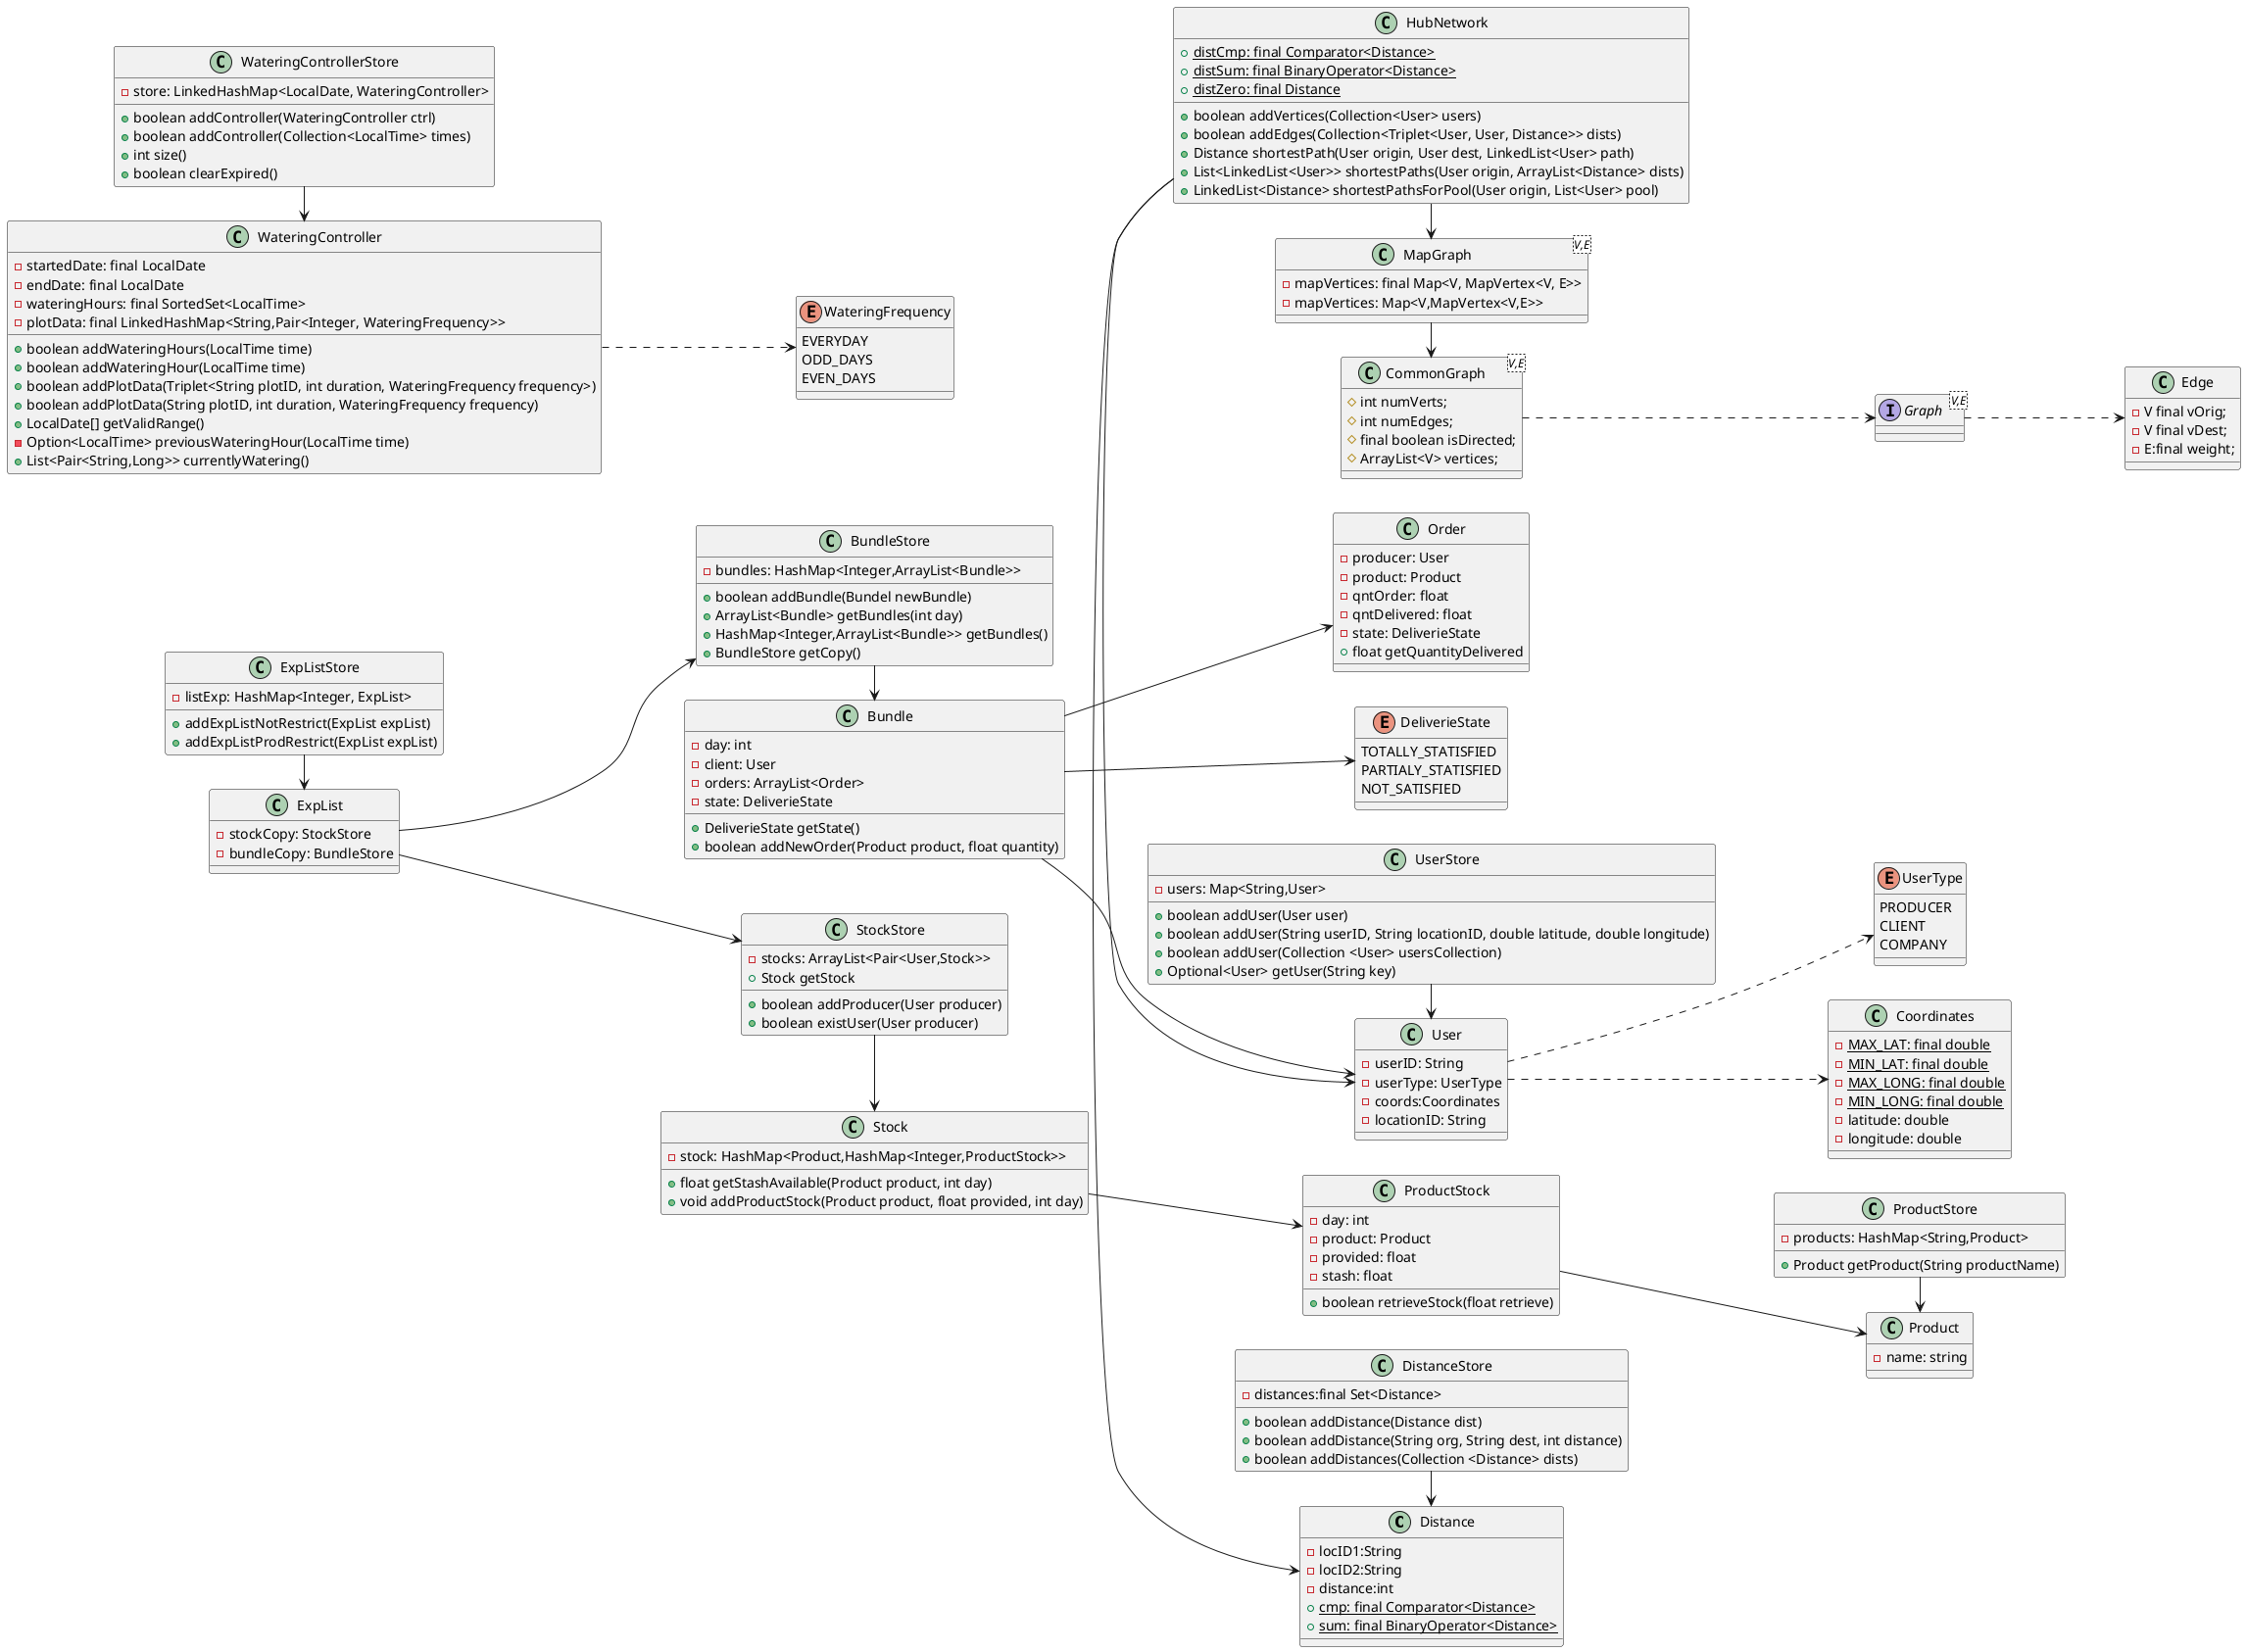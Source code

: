 @startuml

left to right direction

class Distance{
    -locID1:String
    -locID2:String
    -distance:int
    +cmp: {static} final Comparator<Distance>
    +sum: {static} final BinaryOperator<Distance>
}

class Coordinates{
    -MAX_LAT: {static} final double
    -MIN_LAT: {static} final double
    -MAX_LONG: {static} final double
    -MIN_LONG: {static} final double 
    -latitude: double
    -longitude: double
}

class User{
    -userID: String
    -userType: UserType
    -coords:Coordinates
    -locationID: String
}
User ..> UserType
User ..> Coordinates

class MapGraph{
    -mapVertices: final Map<V, MapVertex<V, E>> 
}

MapGraph -> CommonGraph

'Localization
 enum UserType{
     PRODUCER
     CLIENT
     COMPANY
 }

class HubNetwork{
    +distCmp: {static} final Comparator<Distance>
    +distSum: {static} final BinaryOperator<Distance>
    +distZero: {static} final Distance
    +boolean addVertices(Collection<User> users)
    +boolean addEdges(Collection<Triplet<User, User, Distance>> dists)
    +Distance shortestPath(User origin, User dest, LinkedList<User> path)
    +List<LinkedList<User>> shortestPaths(User origin, ArrayList<Distance> dists)
    +LinkedList<Distance> shortestPathsForPool(User origin, List<User> pool)
}
HubNetwork -> User
HubNetwork -> Distance
HubNetwork -> MapGraph

class MapGraph<V,E>{
    -mapVertices: Map<V,MapVertex<V,E>>

}

class CommonGraph<V,E>{
    #int numVerts;
    #int numEdges;
    #final boolean isDirected;
    #ArrayList<V> vertices;    
}
CommonGraph ..> Graph

interface Graph<V,E>{
}

'implements ..>
'extends ->
Graph ..> Edge


class Edge{
    -V final vOrig;
    -V final vDest;
    -E:final weight;
}

class WateringController{
    -startedDate: final LocalDate
    -endDate: final LocalDate
    -wateringHours: final SortedSet<LocalTime>
    -plotData: final LinkedHashMap<String,Pair<Integer, WateringFrequency>>
    +boolean addWateringHours(LocalTime time)
    +boolean addWateringHour(LocalTime time)
    +boolean addPlotData(Triplet<String plotID, int duration, WateringFrequency frequency>)
    +boolean addPlotData(String plotID, int duration, WateringFrequency frequency)
    +LocalDate[] getValidRange()
    -Option<LocalTime> previousWateringHour(LocalTime time)
    +List<Pair<String,Long>> currentlyWatering()
}

WateringController ..> WateringFrequency


enum WateringFrequency{
    EVERYDAY
    ODD_DAYS
    EVEN_DAYS
}


'STORES
class UserStore{
    -users: Map<String,User>
    +boolean addUser(User user)
    +boolean addUser(String userID, String locationID, double latitude, double longitude)
    +boolean addUser(Collection <User> usersCollection)
    +Optional<User> getUser(String key)
}
UserStore -> User

class DistanceStore{
    -distances:final Set<Distance>
    +boolean addDistance(Distance dist)
    +boolean addDistance(String org, String dest, int distance)
    +boolean addDistances(Collection <Distance> dists)
}
DistanceStore -> Distance

class WateringControllerStore{
    -store: LinkedHashMap<LocalDate, WateringController>
    +boolean addController(WateringController ctrl)
    +boolean addController(Collection<LocalTime> times)
    +int size()
    +boolean clearExpired()
}
WateringControllerStore -> WateringController

class BundleStore{
     - bundles: HashMap<Integer,ArrayList<Bundle>>
     + boolean addBundle(Bundel newBundle)
     + ArrayList<Bundle> getBundles(int day)
     + HashMap<Integer,ArrayList<Bundle>> getBundles()
     + BundleStore getCopy()
}

BundleStore -> Bundle

class Bundle{
    - day: int
    - client: User
    - orders: ArrayList<Order>
    - state: DeliverieState
    + DeliverieState getState()
    + boolean addNewOrder(Product product, float quantity)
}

Bundle --> User
Bundle --> Order
Bundle --> DeliverieState

class Order{
    - producer: User
    - product: Product
    - qntOrder: float 
    - qntDelivered: float
    - state: DeliverieState
    + float getQuantityDelivered
}

enum DeliverieState{
    TOTALLY_STATISFIED
    PARTIALY_STATISFIED
    NOT_SATISFIED
}


class ProductStore{
    - products: HashMap<String,Product>
    + Product getProduct(String productName)
}
ProductStore -> Product

class Product{
    - name: string 
}


class StockStore{
    - stocks: ArrayList<Pair<User,Stock>>
    + boolean addProducer(User producer)
    + boolean existUser(User producer)
    + Stock getStock
}

class Stock{
    - stock: HashMap<Product,HashMap<Integer,ProductStock>>
    + float getStashAvailable(Product product, int day)
    + void addProductStock(Product product, float provided, int day)
}

class ProductStock{
    - day: int
    - product: Product
    - provided: float
    - stash: float
    + boolean retrieveStock(float retrieve)
}

StockStore -> Stock
Stock --> ProductStock
ProductStock --> Product

class ExpListStore{
    - listExp: HashMap<Integer, ExpList>
    + addExpListNotRestrict(ExpList expList)
    + addExpListProdRestrict(ExpList expList)
}

class ExpList{
    - stockCopy: StockStore
    - bundleCopy: BundleStore
}

ExpListStore -> ExpList
ExpList --> StockStore
ExpList --> BundleStore



@enduml
